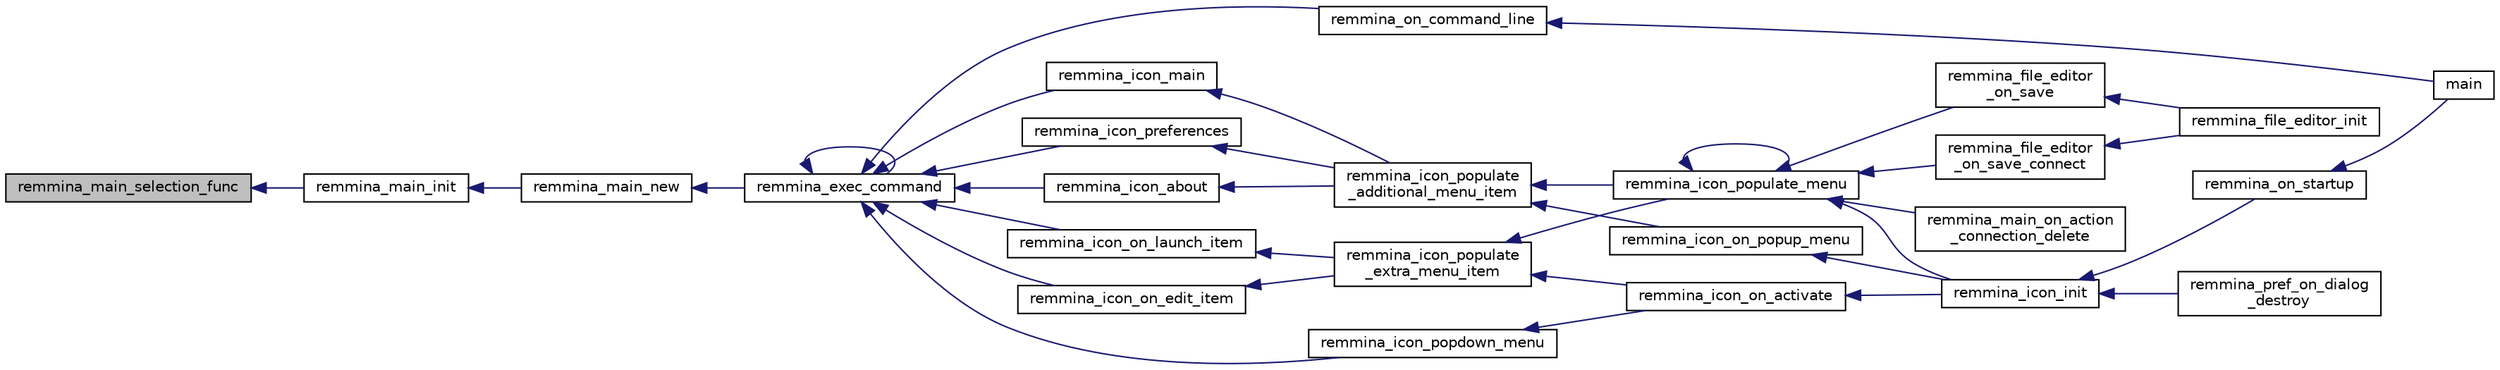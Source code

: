 digraph "remmina_main_selection_func"
{
  edge [fontname="Helvetica",fontsize="10",labelfontname="Helvetica",labelfontsize="10"];
  node [fontname="Helvetica",fontsize="10",shape=record];
  rankdir="LR";
  Node6600 [label="remmina_main_selection_func",height=0.2,width=0.4,color="black", fillcolor="grey75", style="filled", fontcolor="black"];
  Node6600 -> Node6601 [dir="back",color="midnightblue",fontsize="10",style="solid",fontname="Helvetica"];
  Node6601 [label="remmina_main_init",height=0.2,width=0.4,color="black", fillcolor="white", style="filled",URL="$remmina__main_8c.html#afefc1b651e1c546e949dbe6df72b0300"];
  Node6601 -> Node6602 [dir="back",color="midnightblue",fontsize="10",style="solid",fontname="Helvetica"];
  Node6602 [label="remmina_main_new",height=0.2,width=0.4,color="black", fillcolor="white", style="filled",URL="$remmina__main_8h.html#a0c322c3136c4225d5f8d4cee318afce7"];
  Node6602 -> Node6603 [dir="back",color="midnightblue",fontsize="10",style="solid",fontname="Helvetica"];
  Node6603 [label="remmina_exec_command",height=0.2,width=0.4,color="black", fillcolor="white", style="filled",URL="$remmina__exec_8h.html#a424cabdcff647797061e7482049d62a7"];
  Node6603 -> Node6604 [dir="back",color="midnightblue",fontsize="10",style="solid",fontname="Helvetica"];
  Node6604 [label="remmina_on_command_line",height=0.2,width=0.4,color="black", fillcolor="white", style="filled",URL="$remmina_8c.html#aeb286fc5bd52ab5382ab8cb495dc2914"];
  Node6604 -> Node6605 [dir="back",color="midnightblue",fontsize="10",style="solid",fontname="Helvetica"];
  Node6605 [label="main",height=0.2,width=0.4,color="black", fillcolor="white", style="filled",URL="$remmina_8c.html#a0ddf1224851353fc92bfbff6f499fa97"];
  Node6603 -> Node6603 [dir="back",color="midnightblue",fontsize="10",style="solid",fontname="Helvetica"];
  Node6603 -> Node6606 [dir="back",color="midnightblue",fontsize="10",style="solid",fontname="Helvetica"];
  Node6606 [label="remmina_icon_main",height=0.2,width=0.4,color="black", fillcolor="white", style="filled",URL="$remmina__icon_8c.html#a920476110ab6410c8fc8cf734109e497"];
  Node6606 -> Node6607 [dir="back",color="midnightblue",fontsize="10",style="solid",fontname="Helvetica"];
  Node6607 [label="remmina_icon_populate\l_additional_menu_item",height=0.2,width=0.4,color="black", fillcolor="white", style="filled",URL="$remmina__icon_8c.html#a8aaf73ed94cf20dcce1c7be26262cb56"];
  Node6607 -> Node6608 [dir="back",color="midnightblue",fontsize="10",style="solid",fontname="Helvetica"];
  Node6608 [label="remmina_icon_populate_menu",height=0.2,width=0.4,color="black", fillcolor="white", style="filled",URL="$remmina__icon_8h.html#af80ed314f91d653237249d839c7fc3b2"];
  Node6608 -> Node6609 [dir="back",color="midnightblue",fontsize="10",style="solid",fontname="Helvetica"];
  Node6609 [label="remmina_file_editor\l_on_save",height=0.2,width=0.4,color="black", fillcolor="white", style="filled",URL="$remmina__file__editor_8c.html#ac2a5cf9cdcf640986e245eb04be9c4ad"];
  Node6609 -> Node6610 [dir="back",color="midnightblue",fontsize="10",style="solid",fontname="Helvetica"];
  Node6610 [label="remmina_file_editor_init",height=0.2,width=0.4,color="black", fillcolor="white", style="filled",URL="$remmina__file__editor_8c.html#a9afd8d41c66f547320930eb331f3124d"];
  Node6608 -> Node6611 [dir="back",color="midnightblue",fontsize="10",style="solid",fontname="Helvetica"];
  Node6611 [label="remmina_file_editor\l_on_save_connect",height=0.2,width=0.4,color="black", fillcolor="white", style="filled",URL="$remmina__file__editor_8c.html#a57224f3f69f04f398de563b71be6b18e"];
  Node6611 -> Node6610 [dir="back",color="midnightblue",fontsize="10",style="solid",fontname="Helvetica"];
  Node6608 -> Node6608 [dir="back",color="midnightblue",fontsize="10",style="solid",fontname="Helvetica"];
  Node6608 -> Node6612 [dir="back",color="midnightblue",fontsize="10",style="solid",fontname="Helvetica"];
  Node6612 [label="remmina_icon_init",height=0.2,width=0.4,color="black", fillcolor="white", style="filled",URL="$remmina__icon_8h.html#a741c81815e562f40672c4485172306d6"];
  Node6612 -> Node6613 [dir="back",color="midnightblue",fontsize="10",style="solid",fontname="Helvetica"];
  Node6613 [label="remmina_on_startup",height=0.2,width=0.4,color="black", fillcolor="white", style="filled",URL="$remmina_8c.html#a26d2c20be18ff44f239b756f1d5be01a"];
  Node6613 -> Node6605 [dir="back",color="midnightblue",fontsize="10",style="solid",fontname="Helvetica"];
  Node6612 -> Node6614 [dir="back",color="midnightblue",fontsize="10",style="solid",fontname="Helvetica"];
  Node6614 [label="remmina_pref_on_dialog\l_destroy",height=0.2,width=0.4,color="black", fillcolor="white", style="filled",URL="$remmina__pref__dialog_8c.html#ab9776574663e2c3fcb793ec70887336d"];
  Node6608 -> Node6615 [dir="back",color="midnightblue",fontsize="10",style="solid",fontname="Helvetica"];
  Node6615 [label="remmina_main_on_action\l_connection_delete",height=0.2,width=0.4,color="black", fillcolor="white", style="filled",URL="$remmina__main_8c.html#aa0cd57e00874ae6ca8b0ee83213267da"];
  Node6607 -> Node6616 [dir="back",color="midnightblue",fontsize="10",style="solid",fontname="Helvetica"];
  Node6616 [label="remmina_icon_on_popup_menu",height=0.2,width=0.4,color="black", fillcolor="white", style="filled",URL="$remmina__icon_8c.html#a95b917790eeb38e48137018796bdda93"];
  Node6616 -> Node6612 [dir="back",color="midnightblue",fontsize="10",style="solid",fontname="Helvetica"];
  Node6603 -> Node6617 [dir="back",color="midnightblue",fontsize="10",style="solid",fontname="Helvetica"];
  Node6617 [label="remmina_icon_preferences",height=0.2,width=0.4,color="black", fillcolor="white", style="filled",URL="$remmina__icon_8c.html#ad3b0e3d12e4854eae05b1afea19da404"];
  Node6617 -> Node6607 [dir="back",color="midnightblue",fontsize="10",style="solid",fontname="Helvetica"];
  Node6603 -> Node6618 [dir="back",color="midnightblue",fontsize="10",style="solid",fontname="Helvetica"];
  Node6618 [label="remmina_icon_about",height=0.2,width=0.4,color="black", fillcolor="white", style="filled",URL="$remmina__icon_8c.html#a5cdf1958ef01e49889bcee2e90e2cf71"];
  Node6618 -> Node6607 [dir="back",color="midnightblue",fontsize="10",style="solid",fontname="Helvetica"];
  Node6603 -> Node6619 [dir="back",color="midnightblue",fontsize="10",style="solid",fontname="Helvetica"];
  Node6619 [label="remmina_icon_on_launch_item",height=0.2,width=0.4,color="black", fillcolor="white", style="filled",URL="$remmina__icon_8c.html#ad1699688680e12abcfd5c74dd2f76d83"];
  Node6619 -> Node6620 [dir="back",color="midnightblue",fontsize="10",style="solid",fontname="Helvetica"];
  Node6620 [label="remmina_icon_populate\l_extra_menu_item",height=0.2,width=0.4,color="black", fillcolor="white", style="filled",URL="$remmina__icon_8c.html#a2847311861df3a2f1c8bbcd35cf3fd6f"];
  Node6620 -> Node6608 [dir="back",color="midnightblue",fontsize="10",style="solid",fontname="Helvetica"];
  Node6620 -> Node6621 [dir="back",color="midnightblue",fontsize="10",style="solid",fontname="Helvetica"];
  Node6621 [label="remmina_icon_on_activate",height=0.2,width=0.4,color="black", fillcolor="white", style="filled",URL="$remmina__icon_8c.html#af175fef31eb95974094088235b3a2b1d"];
  Node6621 -> Node6612 [dir="back",color="midnightblue",fontsize="10",style="solid",fontname="Helvetica"];
  Node6603 -> Node6622 [dir="back",color="midnightblue",fontsize="10",style="solid",fontname="Helvetica"];
  Node6622 [label="remmina_icon_on_edit_item",height=0.2,width=0.4,color="black", fillcolor="white", style="filled",URL="$remmina__icon_8c.html#af8708120906a8dc41a7998ebf9ecd129"];
  Node6622 -> Node6620 [dir="back",color="midnightblue",fontsize="10",style="solid",fontname="Helvetica"];
  Node6603 -> Node6623 [dir="back",color="midnightblue",fontsize="10",style="solid",fontname="Helvetica"];
  Node6623 [label="remmina_icon_popdown_menu",height=0.2,width=0.4,color="black", fillcolor="white", style="filled",URL="$remmina__icon_8c.html#a444be76e3c3a065279c5f9abc7fae833"];
  Node6623 -> Node6621 [dir="back",color="midnightblue",fontsize="10",style="solid",fontname="Helvetica"];
}
